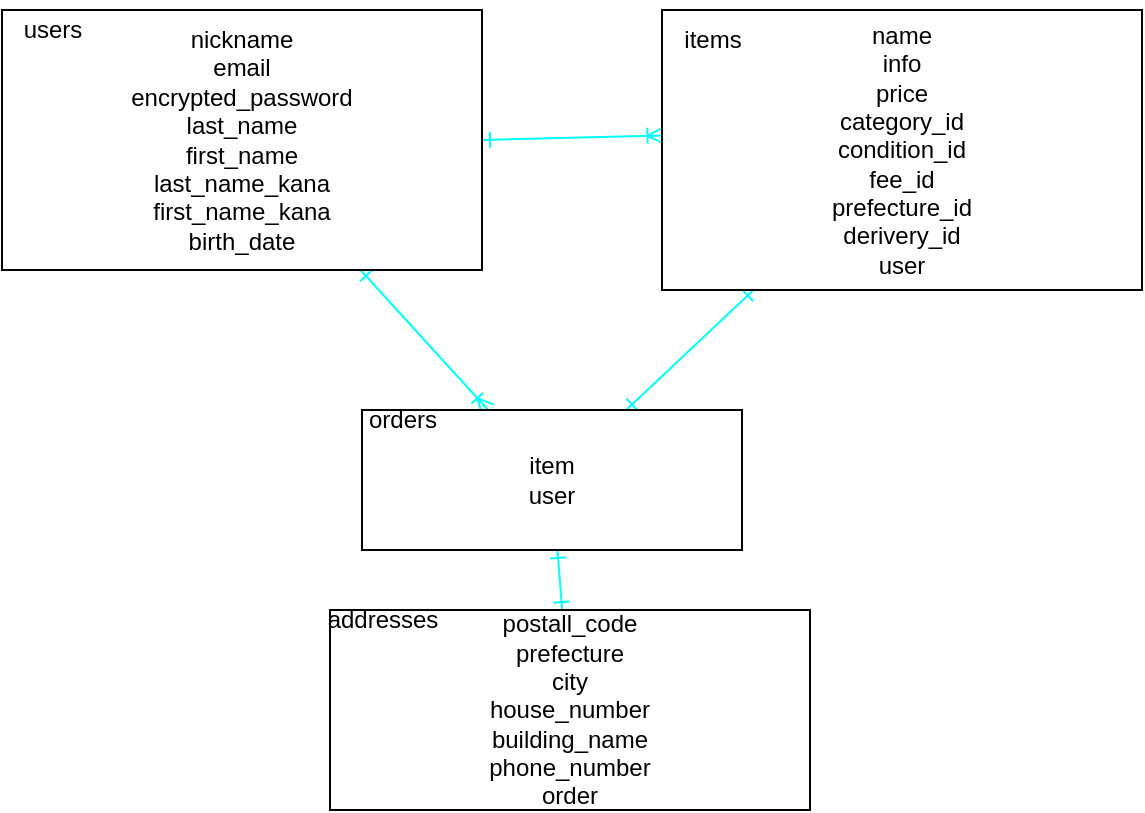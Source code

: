 <mxfile>
    <diagram id="KFHvuF5gu2eqG4kX2kaY" name="ページ1">
        <mxGraphModel dx="994" dy="419" grid="1" gridSize="10" guides="1" tooltips="1" connect="1" arrows="1" fold="1" page="1" pageScale="1" pageWidth="827" pageHeight="1169" math="0" shadow="0">
            <root>
                <mxCell id="0"/>
                <mxCell id="1" parent="0"/>
                <mxCell id="mR_twQt2U2KJQ_dH8-hi-52" value="" style="edgeStyle=none;html=1;startArrow=ERone;startFill=0;endArrow=ERoneToMany;endFill=0;strokeColor=#00FFFF;" edge="1" parent="1" source="mR_twQt2U2KJQ_dH8-hi-43" target="mR_twQt2U2KJQ_dH8-hi-50">
                    <mxGeometry relative="1" as="geometry"/>
                </mxCell>
                <mxCell id="mR_twQt2U2KJQ_dH8-hi-55" style="edgeStyle=none;html=1;exitX=1;exitY=0.5;exitDx=0;exitDy=0;entryX=0.003;entryY=0.448;entryDx=0;entryDy=0;entryPerimeter=0;startArrow=ERone;startFill=0;endArrow=ERoneToMany;endFill=0;fillColor=#f5f5f5;strokeColor=#00FFFF;" edge="1" parent="1" source="mR_twQt2U2KJQ_dH8-hi-43" target="mR_twQt2U2KJQ_dH8-hi-44">
                    <mxGeometry relative="1" as="geometry"/>
                </mxCell>
                <mxCell id="mR_twQt2U2KJQ_dH8-hi-43" value="nickname&lt;br&gt;email&lt;br&gt;encrypted_password&lt;br&gt;last_name&lt;br&gt;first_name&lt;br&gt;last_name_kana&lt;br&gt;first_name_kana&lt;br&gt;birth_date" style="rounded=0;whiteSpace=wrap;html=1;" vertex="1" parent="1">
                    <mxGeometry x="130" y="80" width="240" height="130" as="geometry"/>
                </mxCell>
                <mxCell id="mR_twQt2U2KJQ_dH8-hi-66" style="edgeStyle=none;html=1;startArrow=ERone;startFill=0;endArrow=ERone;endFill=0;strokeColor=#00FFFF;" edge="1" parent="1" source="mR_twQt2U2KJQ_dH8-hi-44" target="mR_twQt2U2KJQ_dH8-hi-50">
                    <mxGeometry relative="1" as="geometry"/>
                </mxCell>
                <mxCell id="mR_twQt2U2KJQ_dH8-hi-44" value="name&lt;br&gt;info&lt;br&gt;price&lt;br&gt;category_id&lt;br&gt;condition_id&lt;br&gt;fee_id&lt;br&gt;prefecture_id&lt;br&gt;derivery_id&lt;br&gt;user" style="rounded=0;whiteSpace=wrap;html=1;" vertex="1" parent="1">
                    <mxGeometry x="460" y="80" width="240" height="140" as="geometry"/>
                </mxCell>
                <mxCell id="mR_twQt2U2KJQ_dH8-hi-51" value="" style="edgeStyle=none;html=1;startArrow=ERone;startFill=0;endArrow=ERone;endFill=0;strokeColor=#00FFFF;" edge="1" parent="1" source="mR_twQt2U2KJQ_dH8-hi-46" target="mR_twQt2U2KJQ_dH8-hi-50">
                    <mxGeometry relative="1" as="geometry"/>
                </mxCell>
                <mxCell id="mR_twQt2U2KJQ_dH8-hi-46" value="postall_code&lt;br&gt;prefecture&lt;br&gt;city&lt;br&gt;house_number&lt;br&gt;building_name&lt;br&gt;phone_number&lt;br&gt;order" style="rounded=0;whiteSpace=wrap;html=1;" vertex="1" parent="1">
                    <mxGeometry x="294" y="380" width="240" height="100" as="geometry"/>
                </mxCell>
                <mxCell id="mR_twQt2U2KJQ_dH8-hi-50" value="item&lt;br&gt;user" style="rounded=0;whiteSpace=wrap;html=1;" vertex="1" parent="1">
                    <mxGeometry x="310" y="280" width="190" height="70" as="geometry"/>
                </mxCell>
                <mxCell id="mR_twQt2U2KJQ_dH8-hi-56" value="users" style="text;html=1;align=center;verticalAlign=middle;resizable=0;points=[];autosize=1;strokeColor=none;fillColor=none;" vertex="1" parent="1">
                    <mxGeometry x="130" y="75" width="50" height="30" as="geometry"/>
                </mxCell>
                <mxCell id="mR_twQt2U2KJQ_dH8-hi-59" value="items" style="text;html=1;align=center;verticalAlign=middle;resizable=0;points=[];autosize=1;strokeColor=none;fillColor=none;" vertex="1" parent="1">
                    <mxGeometry x="460" y="80" width="50" height="30" as="geometry"/>
                </mxCell>
                <mxCell id="mR_twQt2U2KJQ_dH8-hi-61" value="orders" style="text;html=1;align=center;verticalAlign=middle;resizable=0;points=[];autosize=1;strokeColor=none;fillColor=none;" vertex="1" parent="1">
                    <mxGeometry x="300" y="270" width="60" height="30" as="geometry"/>
                </mxCell>
                <mxCell id="mR_twQt2U2KJQ_dH8-hi-65" value="addresses" style="text;html=1;align=center;verticalAlign=middle;resizable=0;points=[];autosize=1;strokeColor=none;fillColor=none;" vertex="1" parent="1">
                    <mxGeometry x="280" y="370" width="80" height="30" as="geometry"/>
                </mxCell>
            </root>
        </mxGraphModel>
    </diagram>
    <diagram id="loax3T0BJk1WP8qXlo1q" name="ページ2">
        <mxGraphModel grid="1" page="1" gridSize="10" guides="1" tooltips="1" connect="1" arrows="1" fold="1" pageScale="1" pageWidth="827" pageHeight="1169" math="0" shadow="0">
            <root>
                <mxCell id="0"/>
                <mxCell id="1" parent="0"/>
            </root>
        </mxGraphModel>
    </diagram>
</mxfile>